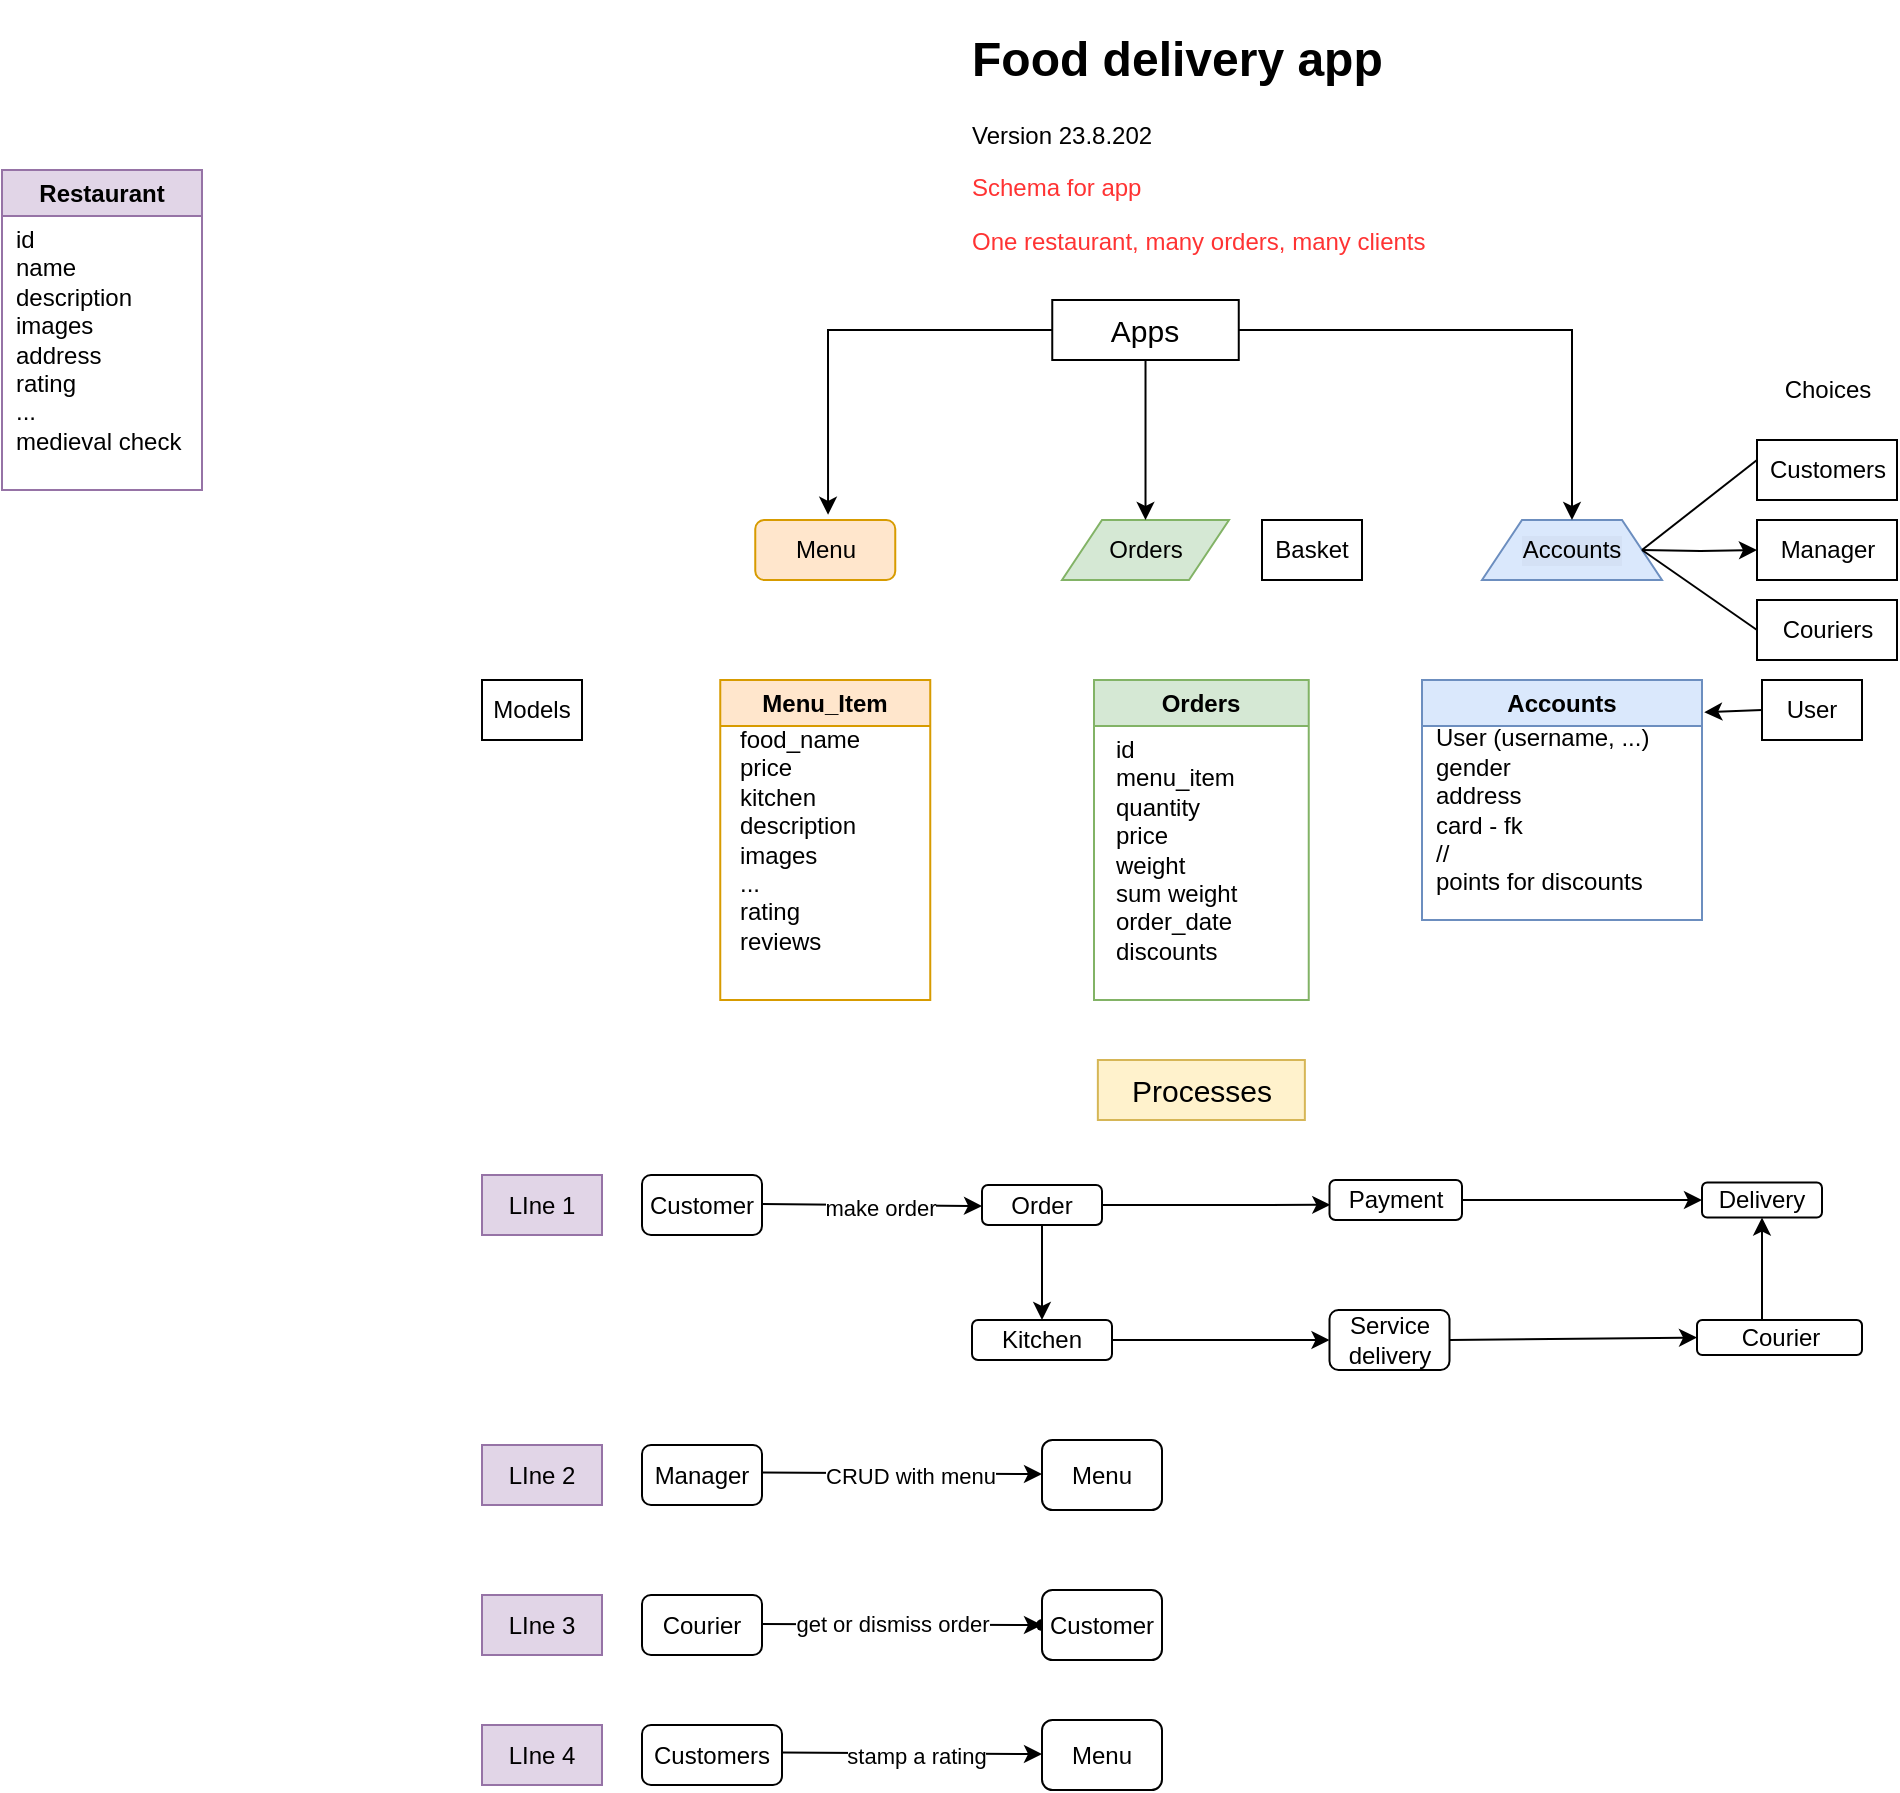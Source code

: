 <mxfile version="21.6.9" type="device" pages="2">
  <diagram name="Страница 1" id="kE3Vbjc7K7nwyK-bKpHq">
    <mxGraphModel dx="2022" dy="1832" grid="1" gridSize="10" guides="1" tooltips="1" connect="1" arrows="1" fold="1" page="1" pageScale="1" pageWidth="827" pageHeight="1169" math="0" shadow="0">
      <root>
        <mxCell id="0" />
        <mxCell id="1" parent="0" />
        <mxCell id="gic03VplcVnoxDSR1JPC-1" value="Menu" style="rounded=1;whiteSpace=wrap;html=1;labelBackgroundColor=none;labelBorderColor=none;glass=0;fillColor=#ffe6cc;strokeColor=#d79b00;" parent="1" vertex="1">
          <mxGeometry x="136.63" y="250" width="70" height="30" as="geometry" />
        </mxCell>
        <mxCell id="gic03VplcVnoxDSR1JPC-4" value="Orders" style="shape=parallelogram;perimeter=parallelogramPerimeter;whiteSpace=wrap;html=1;fixedSize=1;labelBackgroundColor=none;fillColor=#d5e8d4;strokeColor=#82b366;" parent="1" vertex="1">
          <mxGeometry x="290" y="250" width="83.5" height="30" as="geometry" />
        </mxCell>
        <mxCell id="FmC58GzVaDgXy4PpP-SY-26" value="" style="edgeStyle=orthogonalEdgeStyle;rounded=0;orthogonalLoop=1;jettySize=auto;html=1;entryX=0;entryY=0.5;entryDx=0;entryDy=0;" parent="1" target="FmC58GzVaDgXy4PpP-SY-24" edge="1">
          <mxGeometry relative="1" as="geometry">
            <mxPoint x="580" y="265" as="sourcePoint" />
            <mxPoint x="757.5" y="265" as="targetPoint" />
            <Array as="points" />
          </mxGeometry>
        </mxCell>
        <mxCell id="gic03VplcVnoxDSR1JPC-14" value="Accounts" style="shape=trapezoid;perimeter=trapezoidPerimeter;whiteSpace=wrap;html=1;fixedSize=1;labelBackgroundColor=#D4E1F5;fillColor=#dae8fc;strokeColor=#6c8ebf;" parent="1" vertex="1">
          <mxGeometry x="500" y="250" width="90" height="30" as="geometry" />
        </mxCell>
        <mxCell id="gic03VplcVnoxDSR1JPC-15" value="Menu_Item" style="swimlane;whiteSpace=wrap;html=1;labelBackgroundColor=none;fillColor=#ffe6cc;strokeColor=#d79b00;" parent="1" vertex="1">
          <mxGeometry x="119.13" y="330" width="105" height="160" as="geometry">
            <mxRectangle x="119.13" y="330" width="70" height="30" as="alternateBounds" />
          </mxGeometry>
        </mxCell>
        <mxCell id="gic03VplcVnoxDSR1JPC-17" value="food_name&lt;br style=&quot;font-size: 12px;&quot;&gt;price&lt;br&gt;kitchen&lt;br&gt;description&lt;br&gt;images&lt;br&gt;...&lt;br&gt;rating&lt;br&gt;reviews" style="text;html=1;align=left;verticalAlign=middle;resizable=0;points=[];autosize=1;strokeColor=none;fillColor=none;fontSize=12;labelBackgroundColor=none;" parent="gic03VplcVnoxDSR1JPC-15" vertex="1">
          <mxGeometry x="7.5" y="15" width="90" height="130" as="geometry" />
        </mxCell>
        <mxCell id="gic03VplcVnoxDSR1JPC-18" value="Orders" style="swimlane;whiteSpace=wrap;html=1;labelBackgroundColor=none;fillColor=#d5e8d4;strokeColor=#82b366;" parent="1" vertex="1">
          <mxGeometry x="306" y="330" width="107.37" height="160" as="geometry">
            <mxRectangle x="306" y="320" width="80" height="30" as="alternateBounds" />
          </mxGeometry>
        </mxCell>
        <mxCell id="gic03VplcVnoxDSR1JPC-19" value="id&lt;br&gt;menu_item&lt;br&gt;quantity&lt;br&gt;price&lt;br&gt;weight&lt;br&gt;sum weight&lt;br&gt;order_date&lt;br&gt;discounts" style="text;html=1;align=left;verticalAlign=middle;resizable=0;points=[];autosize=1;strokeColor=none;fillColor=none;labelBackgroundColor=none;" parent="gic03VplcVnoxDSR1JPC-18" vertex="1">
          <mxGeometry x="8.68" y="20" width="90" height="130" as="geometry" />
        </mxCell>
        <mxCell id="gic03VplcVnoxDSR1JPC-21" value="Accounts" style="swimlane;whiteSpace=wrap;html=1;labelBackgroundColor=none;fillColor=#dae8fc;strokeColor=#6c8ebf;" parent="1" vertex="1">
          <mxGeometry x="470" y="330" width="140" height="120" as="geometry" />
        </mxCell>
        <mxCell id="gic03VplcVnoxDSR1JPC-24" value="User (username, ...)&lt;br&gt;gender&lt;br&gt;address&lt;br&gt;card - fk&lt;br&gt;//&lt;br&gt;points for discounts" style="text;html=1;align=left;verticalAlign=middle;resizable=0;points=[];autosize=1;strokeColor=none;fillColor=none;labelBackgroundColor=none;" parent="gic03VplcVnoxDSR1JPC-21" vertex="1">
          <mxGeometry x="5" y="15" width="130" height="100" as="geometry" />
        </mxCell>
        <mxCell id="gic03VplcVnoxDSR1JPC-29" value="" style="edgeStyle=orthogonalEdgeStyle;rounded=0;orthogonalLoop=1;jettySize=auto;html=1;fontColor=default;labelBackgroundColor=none;entryX=0.52;entryY=-0.087;entryDx=0;entryDy=0;entryPerimeter=0;" parent="1" source="gic03VplcVnoxDSR1JPC-27" target="gic03VplcVnoxDSR1JPC-1" edge="1">
          <mxGeometry relative="1" as="geometry">
            <mxPoint x="30" y="170" as="targetPoint" />
          </mxGeometry>
        </mxCell>
        <mxCell id="gic03VplcVnoxDSR1JPC-30" value="" style="edgeStyle=orthogonalEdgeStyle;rounded=0;orthogonalLoop=1;jettySize=auto;html=1;fontColor=default;labelBackgroundColor=none;" parent="1" source="gic03VplcVnoxDSR1JPC-27" target="gic03VplcVnoxDSR1JPC-4" edge="1">
          <mxGeometry relative="1" as="geometry" />
        </mxCell>
        <mxCell id="gic03VplcVnoxDSR1JPC-32" value="" style="edgeStyle=orthogonalEdgeStyle;rounded=0;orthogonalLoop=1;jettySize=auto;html=1;fontColor=default;labelBackgroundColor=none;entryX=0.5;entryY=0;entryDx=0;entryDy=0;" parent="1" source="gic03VplcVnoxDSR1JPC-27" target="gic03VplcVnoxDSR1JPC-14" edge="1">
          <mxGeometry relative="1" as="geometry">
            <mxPoint x="610" y="230" as="targetPoint" />
          </mxGeometry>
        </mxCell>
        <mxCell id="gic03VplcVnoxDSR1JPC-27" value="Apps" style="rounded=0;whiteSpace=wrap;html=1;fontSize=15;labelBackgroundColor=none;" parent="1" vertex="1">
          <mxGeometry x="285.13" y="140" width="93.25" height="30" as="geometry" />
        </mxCell>
        <mxCell id="gic03VplcVnoxDSR1JPC-50" value="&lt;h1&gt;Food delivery app&lt;/h1&gt;&lt;p&gt;Version 23.8.202&lt;/p&gt;&lt;p&gt;&lt;font color=&quot;#ff3333&quot;&gt;Schema for app&lt;/font&gt;&lt;/p&gt;&lt;p&gt;&lt;font color=&quot;#ff3333&quot;&gt;One restaurant, many orders, many clients&lt;/font&gt;&lt;/p&gt;" style="text;html=1;strokeColor=none;fillColor=none;spacing=5;spacingTop=-20;whiteSpace=wrap;overflow=hidden;rounded=0;" parent="1" vertex="1">
          <mxGeometry x="240" width="270" height="120" as="geometry" />
        </mxCell>
        <mxCell id="gic03VplcVnoxDSR1JPC-60" value="Basket" style="rounded=0;whiteSpace=wrap;html=1;" parent="1" vertex="1">
          <mxGeometry x="390" y="250" width="50" height="30" as="geometry" />
        </mxCell>
        <mxCell id="gic03VplcVnoxDSR1JPC-61" value="Customers" style="rounded=0;whiteSpace=wrap;html=1;" parent="1" vertex="1">
          <mxGeometry x="637.5" y="210" width="70" height="30" as="geometry" />
        </mxCell>
        <mxCell id="gic03VplcVnoxDSR1JPC-69" value="Restaurant" style="swimlane;whiteSpace=wrap;html=1;labelBackgroundColor=none;fillColor=#e1d5e7;strokeColor=#9673a6;startSize=23;" parent="1" vertex="1">
          <mxGeometry x="-240" y="75" width="100" height="160" as="geometry" />
        </mxCell>
        <mxCell id="gic03VplcVnoxDSR1JPC-70" value="id&lt;br style=&quot;font-size: 12px;&quot;&gt;name&lt;br&gt;description&lt;br&gt;images&lt;br&gt;address&lt;br&gt;rating&lt;br&gt;...&lt;br&gt;medieval check" style="text;html=1;align=left;verticalAlign=middle;resizable=0;points=[];autosize=1;strokeColor=none;fillColor=none;fontSize=12;labelBackgroundColor=none;" parent="gic03VplcVnoxDSR1JPC-69" vertex="1">
          <mxGeometry x="5" y="20" width="110" height="130" as="geometry" />
        </mxCell>
        <mxCell id="gic03VplcVnoxDSR1JPC-75" value="Models" style="rounded=0;whiteSpace=wrap;html=1;" parent="1" vertex="1">
          <mxGeometry y="330" width="50" height="30" as="geometry" />
        </mxCell>
        <mxCell id="gic03VplcVnoxDSR1JPC-76" value="Customer" style="rounded=1;whiteSpace=wrap;html=1;" parent="1" vertex="1">
          <mxGeometry x="80" y="577.5" width="60" height="30" as="geometry" />
        </mxCell>
        <mxCell id="gic03VplcVnoxDSR1JPC-82" value="" style="edgeStyle=orthogonalEdgeStyle;rounded=0;orthogonalLoop=1;jettySize=auto;html=1;entryX=0.006;entryY=0.621;entryDx=0;entryDy=0;entryPerimeter=0;" parent="1" source="gic03VplcVnoxDSR1JPC-79" target="gic03VplcVnoxDSR1JPC-83" edge="1">
          <mxGeometry relative="1" as="geometry">
            <mxPoint x="420" y="592.5" as="targetPoint" />
          </mxGeometry>
        </mxCell>
        <mxCell id="gic03VplcVnoxDSR1JPC-79" value="Order" style="whiteSpace=wrap;html=1;sketch=0;rounded=1;" parent="1" vertex="1">
          <mxGeometry x="250" y="582.5" width="60" height="20" as="geometry" />
        </mxCell>
        <mxCell id="gic03VplcVnoxDSR1JPC-86" value="" style="edgeStyle=orthogonalEdgeStyle;rounded=0;orthogonalLoop=1;jettySize=auto;html=1;entryX=0;entryY=0.5;entryDx=0;entryDy=0;" parent="1" source="gic03VplcVnoxDSR1JPC-83" target="gic03VplcVnoxDSR1JPC-87" edge="1">
          <mxGeometry relative="1" as="geometry">
            <mxPoint x="608.75" y="588.75" as="targetPoint" />
            <Array as="points" />
          </mxGeometry>
        </mxCell>
        <mxCell id="gic03VplcVnoxDSR1JPC-83" value="Payment" style="whiteSpace=wrap;html=1;sketch=0;rounded=1;" parent="1" vertex="1">
          <mxGeometry x="423.75" y="580" width="66.25" height="20" as="geometry" />
        </mxCell>
        <mxCell id="gic03VplcVnoxDSR1JPC-87" value="Delivery" style="whiteSpace=wrap;html=1;sketch=0;rounded=1;" parent="1" vertex="1">
          <mxGeometry x="610" y="581.25" width="60" height="17.5" as="geometry" />
        </mxCell>
        <mxCell id="gic03VplcVnoxDSR1JPC-89" value="Processes" style="text;html=1;strokeColor=#d6b656;fillColor=#fff2cc;align=center;verticalAlign=middle;whiteSpace=wrap;rounded=0;fontSize=15;" parent="1" vertex="1">
          <mxGeometry x="307.93" y="520" width="103.5" height="30" as="geometry" />
        </mxCell>
        <mxCell id="gic03VplcVnoxDSR1JPC-90" value="LIne 1" style="text;html=1;strokeColor=#9673a6;fillColor=#e1d5e7;align=center;verticalAlign=middle;whiteSpace=wrap;rounded=0;" parent="1" vertex="1">
          <mxGeometry y="577.5" width="60" height="30" as="geometry" />
        </mxCell>
        <mxCell id="gic03VplcVnoxDSR1JPC-92" value="Manager" style="rounded=1;whiteSpace=wrap;html=1;" parent="1" vertex="1">
          <mxGeometry x="80" y="712.5" width="60" height="30" as="geometry" />
        </mxCell>
        <mxCell id="gic03VplcVnoxDSR1JPC-95" value="Menu" style="whiteSpace=wrap;html=1;sketch=0;rounded=1;" parent="1" vertex="1">
          <mxGeometry x="280" y="710" width="60" height="35" as="geometry" />
        </mxCell>
        <mxCell id="gic03VplcVnoxDSR1JPC-101" value="LIne 2" style="text;html=1;strokeColor=#9673a6;fillColor=#e1d5e7;align=center;verticalAlign=middle;whiteSpace=wrap;rounded=0;" parent="1" vertex="1">
          <mxGeometry y="712.5" width="60" height="30" as="geometry" />
        </mxCell>
        <mxCell id="gic03VplcVnoxDSR1JPC-103" value="Courier" style="rounded=1;whiteSpace=wrap;html=1;" parent="1" vertex="1">
          <mxGeometry x="80" y="787.5" width="60" height="30" as="geometry" />
        </mxCell>
        <mxCell id="gic03VplcVnoxDSR1JPC-104" value="" style="shape=waypoint;sketch=0;size=6;pointerEvents=1;points=[];fillColor=default;resizable=0;rotatable=0;perimeter=centerPerimeter;snapToPoint=1;rounded=1;" parent="1" vertex="1">
          <mxGeometry x="270" y="792.5" width="20" height="20" as="geometry" />
        </mxCell>
        <mxCell id="gic03VplcVnoxDSR1JPC-105" value="Customer" style="whiteSpace=wrap;html=1;sketch=0;rounded=1;" parent="1" vertex="1">
          <mxGeometry x="280" y="785" width="60" height="35" as="geometry" />
        </mxCell>
        <mxCell id="gic03VplcVnoxDSR1JPC-106" value="LIne 3" style="text;html=1;strokeColor=#9673a6;fillColor=#e1d5e7;align=center;verticalAlign=middle;whiteSpace=wrap;rounded=0;" parent="1" vertex="1">
          <mxGeometry y="787.5" width="60" height="30" as="geometry" />
        </mxCell>
        <mxCell id="FmC58GzVaDgXy4PpP-SY-3" value="" style="endArrow=classic;html=1;rounded=0;exitX=0.5;exitY=1;exitDx=0;exitDy=0;" parent="1" source="gic03VplcVnoxDSR1JPC-79" target="FmC58GzVaDgXy4PpP-SY-5" edge="1">
          <mxGeometry relative="1" as="geometry">
            <mxPoint x="370" y="632" as="sourcePoint" />
            <mxPoint x="280" y="660" as="targetPoint" />
          </mxGeometry>
        </mxCell>
        <mxCell id="FmC58GzVaDgXy4PpP-SY-5" value="Kitchen" style="rounded=1;whiteSpace=wrap;html=1;" parent="1" vertex="1">
          <mxGeometry x="245" y="650" width="70" height="20" as="geometry" />
        </mxCell>
        <mxCell id="FmC58GzVaDgXy4PpP-SY-6" value="" style="endArrow=classic;html=1;rounded=0;exitX=1;exitY=0.5;exitDx=0;exitDy=0;" parent="1" source="FmC58GzVaDgXy4PpP-SY-5" target="FmC58GzVaDgXy4PpP-SY-7" edge="1">
          <mxGeometry width="50" height="50" relative="1" as="geometry">
            <mxPoint x="440" y="710" as="sourcePoint" />
            <mxPoint x="420" y="660" as="targetPoint" />
          </mxGeometry>
        </mxCell>
        <mxCell id="FmC58GzVaDgXy4PpP-SY-7" value="Service delivery" style="rounded=1;whiteSpace=wrap;html=1;" parent="1" vertex="1">
          <mxGeometry x="423.75" y="645" width="60" height="30" as="geometry" />
        </mxCell>
        <mxCell id="FmC58GzVaDgXy4PpP-SY-8" value="Courier" style="rounded=1;whiteSpace=wrap;html=1;" parent="1" vertex="1">
          <mxGeometry x="607.5" y="650" width="82.5" height="17.5" as="geometry" />
        </mxCell>
        <mxCell id="FmC58GzVaDgXy4PpP-SY-9" value="" style="endArrow=classic;html=1;rounded=0;entryX=0;entryY=0.5;entryDx=0;entryDy=0;exitX=1;exitY=0.5;exitDx=0;exitDy=0;" parent="1" source="FmC58GzVaDgXy4PpP-SY-7" target="FmC58GzVaDgXy4PpP-SY-8" edge="1">
          <mxGeometry width="50" height="50" relative="1" as="geometry">
            <mxPoint x="440" y="700" as="sourcePoint" />
            <mxPoint x="490" y="650" as="targetPoint" />
          </mxGeometry>
        </mxCell>
        <mxCell id="FmC58GzVaDgXy4PpP-SY-10" value="" style="endArrow=classic;html=1;rounded=0;entryX=0.5;entryY=1;entryDx=0;entryDy=0;" parent="1" target="gic03VplcVnoxDSR1JPC-87" edge="1">
          <mxGeometry width="50" height="50" relative="1" as="geometry">
            <mxPoint x="640" y="650" as="sourcePoint" />
            <mxPoint x="640" y="607.5" as="targetPoint" />
          </mxGeometry>
        </mxCell>
        <mxCell id="FmC58GzVaDgXy4PpP-SY-13" value="" style="endArrow=classic;html=1;rounded=0;exitX=0.997;exitY=0.46;exitDx=0;exitDy=0;exitPerimeter=0;entryX=0;entryY=0.486;entryDx=0;entryDy=0;entryPerimeter=0;" parent="1" source="gic03VplcVnoxDSR1JPC-92" target="gic03VplcVnoxDSR1JPC-95" edge="1">
          <mxGeometry relative="1" as="geometry">
            <mxPoint x="170" y="720" as="sourcePoint" />
            <mxPoint x="245" y="727" as="targetPoint" />
          </mxGeometry>
        </mxCell>
        <mxCell id="FmC58GzVaDgXy4PpP-SY-14" value="CRUD with menu" style="edgeLabel;resizable=0;html=1;align=center;verticalAlign=middle;" parent="FmC58GzVaDgXy4PpP-SY-13" connectable="0" vertex="1">
          <mxGeometry relative="1" as="geometry">
            <mxPoint x="4" y="1" as="offset" />
          </mxGeometry>
        </mxCell>
        <mxCell id="FmC58GzVaDgXy4PpP-SY-16" value="" style="endArrow=classic;html=1;rounded=0;exitX=0.997;exitY=0.46;exitDx=0;exitDy=0;exitPerimeter=0;" parent="1" target="gic03VplcVnoxDSR1JPC-104" edge="1">
          <mxGeometry relative="1" as="geometry">
            <mxPoint x="140" y="802" as="sourcePoint" />
            <mxPoint x="250" y="803" as="targetPoint" />
          </mxGeometry>
        </mxCell>
        <mxCell id="FmC58GzVaDgXy4PpP-SY-17" value="get or dismiss order" style="edgeLabel;resizable=0;html=1;align=center;verticalAlign=middle;" parent="FmC58GzVaDgXy4PpP-SY-16" connectable="0" vertex="1">
          <mxGeometry relative="1" as="geometry">
            <mxPoint x="-5" as="offset" />
          </mxGeometry>
        </mxCell>
        <mxCell id="FmC58GzVaDgXy4PpP-SY-20" value="" style="endArrow=classic;html=1;rounded=0;exitX=0.997;exitY=0.46;exitDx=0;exitDy=0;exitPerimeter=0;entryX=0;entryY=0.486;entryDx=0;entryDy=0;entryPerimeter=0;" parent="1" edge="1">
          <mxGeometry relative="1" as="geometry">
            <mxPoint x="140" y="592" as="sourcePoint" />
            <mxPoint x="250" y="593" as="targetPoint" />
          </mxGeometry>
        </mxCell>
        <mxCell id="FmC58GzVaDgXy4PpP-SY-21" value="make order" style="edgeLabel;resizable=0;html=1;align=center;verticalAlign=middle;" parent="FmC58GzVaDgXy4PpP-SY-20" connectable="0" vertex="1">
          <mxGeometry relative="1" as="geometry">
            <mxPoint x="4" y="1" as="offset" />
          </mxGeometry>
        </mxCell>
        <mxCell id="FmC58GzVaDgXy4PpP-SY-24" value="Manager" style="rounded=0;whiteSpace=wrap;html=1;" parent="1" vertex="1">
          <mxGeometry x="637.5" y="250" width="70" height="30" as="geometry" />
        </mxCell>
        <mxCell id="FmC58GzVaDgXy4PpP-SY-25" value="Couriers" style="rounded=0;whiteSpace=wrap;html=1;" parent="1" vertex="1">
          <mxGeometry x="637.5" y="290" width="70" height="30" as="geometry" />
        </mxCell>
        <mxCell id="FmC58GzVaDgXy4PpP-SY-27" value="" style="endArrow=none;html=1;rounded=0;exitX=1;exitY=0.5;exitDx=0;exitDy=0;" parent="1" source="gic03VplcVnoxDSR1JPC-14" edge="1">
          <mxGeometry width="50" height="50" relative="1" as="geometry">
            <mxPoint x="600" y="260" as="sourcePoint" />
            <mxPoint x="637.5" y="220" as="targetPoint" />
          </mxGeometry>
        </mxCell>
        <mxCell id="FmC58GzVaDgXy4PpP-SY-28" value="" style="endArrow=none;html=1;rounded=0;exitX=1;exitY=0.5;exitDx=0;exitDy=0;entryX=0;entryY=0.5;entryDx=0;entryDy=0;" parent="1" source="gic03VplcVnoxDSR1JPC-14" target="FmC58GzVaDgXy4PpP-SY-25" edge="1">
          <mxGeometry width="50" height="50" relative="1" as="geometry">
            <mxPoint x="607.5" y="265" as="sourcePoint" />
            <mxPoint x="647.5" y="230" as="targetPoint" />
          </mxGeometry>
        </mxCell>
        <mxCell id="FmC58GzVaDgXy4PpP-SY-30" value="Customers" style="rounded=1;whiteSpace=wrap;html=1;" parent="1" vertex="1">
          <mxGeometry x="80" y="852.5" width="70" height="30" as="geometry" />
        </mxCell>
        <mxCell id="FmC58GzVaDgXy4PpP-SY-31" value="Menu" style="whiteSpace=wrap;html=1;sketch=0;rounded=1;" parent="1" vertex="1">
          <mxGeometry x="280" y="850" width="60" height="35" as="geometry" />
        </mxCell>
        <mxCell id="FmC58GzVaDgXy4PpP-SY-32" value="LIne 4" style="text;html=1;strokeColor=#9673a6;fillColor=#e1d5e7;align=center;verticalAlign=middle;whiteSpace=wrap;rounded=0;" parent="1" vertex="1">
          <mxGeometry y="852.5" width="60" height="30" as="geometry" />
        </mxCell>
        <mxCell id="FmC58GzVaDgXy4PpP-SY-33" value="" style="endArrow=classic;html=1;rounded=0;exitX=0.997;exitY=0.46;exitDx=0;exitDy=0;exitPerimeter=0;entryX=0;entryY=0.486;entryDx=0;entryDy=0;entryPerimeter=0;" parent="1" source="FmC58GzVaDgXy4PpP-SY-30" target="FmC58GzVaDgXy4PpP-SY-31" edge="1">
          <mxGeometry relative="1" as="geometry">
            <mxPoint x="170" y="860" as="sourcePoint" />
            <mxPoint x="245" y="867" as="targetPoint" />
          </mxGeometry>
        </mxCell>
        <mxCell id="FmC58GzVaDgXy4PpP-SY-34" value="stamp a rating" style="edgeLabel;resizable=0;html=1;align=center;verticalAlign=middle;" parent="FmC58GzVaDgXy4PpP-SY-33" connectable="0" vertex="1">
          <mxGeometry relative="1" as="geometry">
            <mxPoint x="2" y="1" as="offset" />
          </mxGeometry>
        </mxCell>
        <mxCell id="AQjIn_1hDFpW3jY2rimR-2" value="Choices" style="text;html=1;strokeColor=none;fillColor=none;align=center;verticalAlign=middle;whiteSpace=wrap;rounded=0;" vertex="1" parent="1">
          <mxGeometry x="642.5" y="170" width="60" height="30" as="geometry" />
        </mxCell>
        <mxCell id="AQjIn_1hDFpW3jY2rimR-3" value="User" style="rounded=0;whiteSpace=wrap;html=1;" vertex="1" parent="1">
          <mxGeometry x="640" y="330" width="50" height="30" as="geometry" />
        </mxCell>
        <mxCell id="AQjIn_1hDFpW3jY2rimR-4" value="" style="endArrow=classic;html=1;rounded=0;exitX=0;exitY=0.5;exitDx=0;exitDy=0;entryX=1.008;entryY=0.134;entryDx=0;entryDy=0;entryPerimeter=0;" edge="1" parent="1" source="AQjIn_1hDFpW3jY2rimR-3" target="gic03VplcVnoxDSR1JPC-21">
          <mxGeometry width="50" height="50" relative="1" as="geometry">
            <mxPoint x="230" y="330" as="sourcePoint" />
            <mxPoint x="280" y="280" as="targetPoint" />
          </mxGeometry>
        </mxCell>
      </root>
    </mxGraphModel>
  </diagram>
  <diagram id="wTBre1W5WhBfpewH-RO0" name="Страница 2">
    <mxGraphModel dx="1434" dy="796" grid="1" gridSize="10" guides="1" tooltips="1" connect="1" arrows="1" fold="1" page="1" pageScale="1" pageWidth="827" pageHeight="1169" math="0" shadow="0">
      <root>
        <mxCell id="0" />
        <mxCell id="1" parent="0" />
      </root>
    </mxGraphModel>
  </diagram>
</mxfile>
